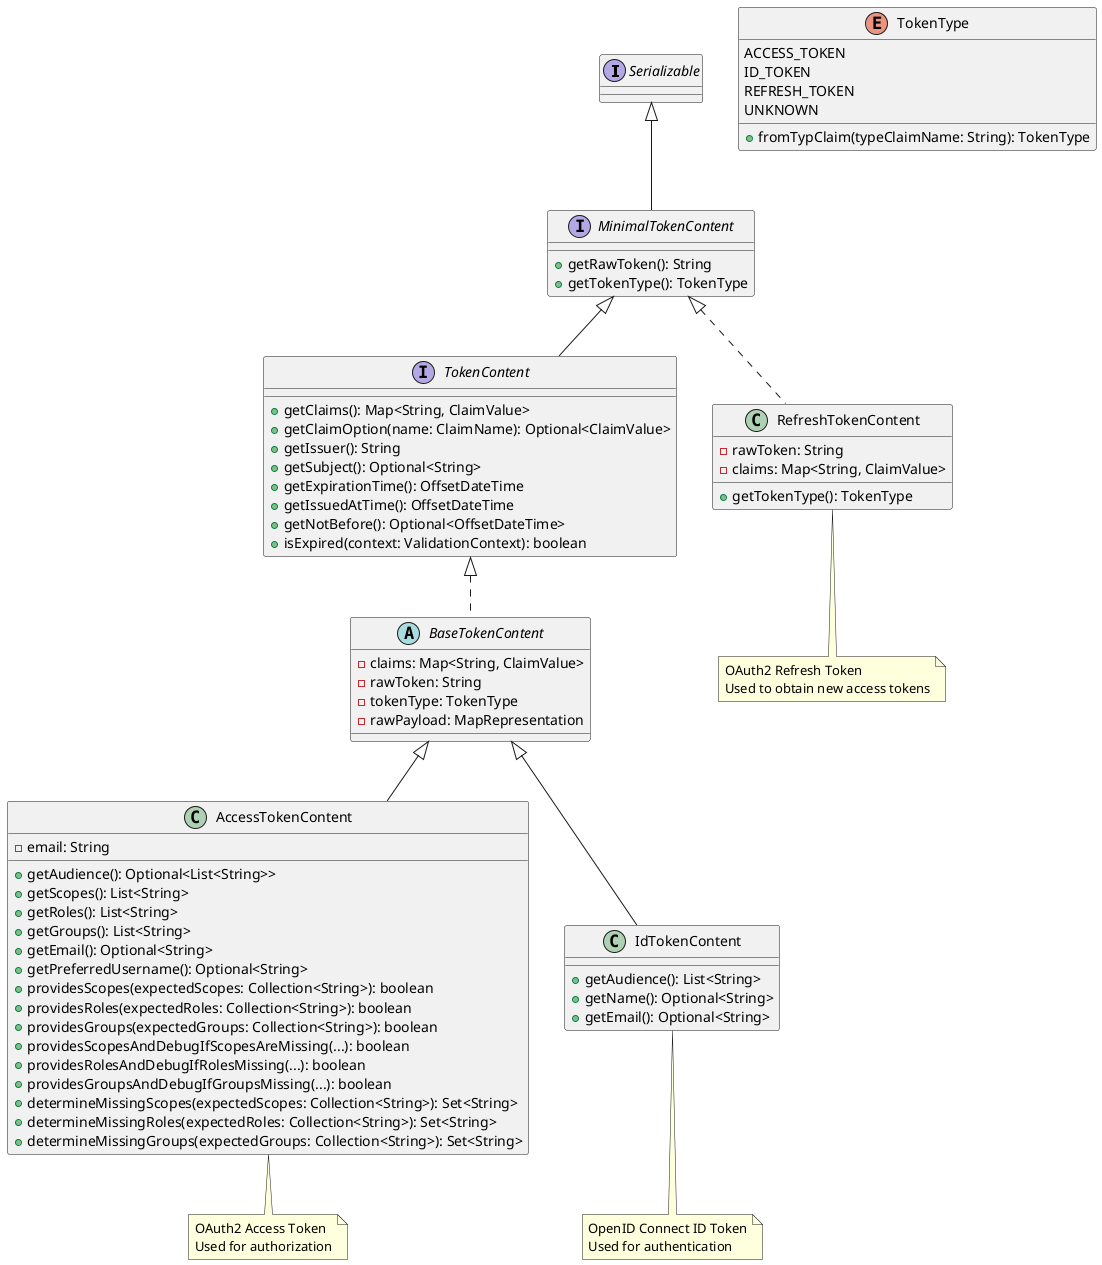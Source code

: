 @startuml

interface "Serializable" as Serializable {
}

interface "MinimalTokenContent" as MinimalTokenContent {
  +getRawToken(): String
  +getTokenType(): TokenType
}

interface "TokenContent" as TokenContent {
  +getClaims(): Map<String, ClaimValue>
  +getClaimOption(name: ClaimName): Optional<ClaimValue>
  +getIssuer(): String
  +getSubject(): Optional<String>
  +getExpirationTime(): OffsetDateTime
  +getIssuedAtTime(): OffsetDateTime
  +getNotBefore(): Optional<OffsetDateTime>
  +isExpired(context: ValidationContext): boolean
}

abstract class "BaseTokenContent" as BaseTokenContent {
  -claims: Map<String, ClaimValue>
  -rawToken: String
  -tokenType: TokenType
  -rawPayload: MapRepresentation
}

class "AccessTokenContent" as AccessTokenContent {
  -email: String
  +getAudience(): Optional<List<String>>
  +getScopes(): List<String>
  +getRoles(): List<String>
  +getGroups(): List<String>
  +getEmail(): Optional<String>
  +getPreferredUsername(): Optional<String>
  +providesScopes(expectedScopes: Collection<String>): boolean
  +providesRoles(expectedRoles: Collection<String>): boolean
  +providesGroups(expectedGroups: Collection<String>): boolean
  +providesScopesAndDebugIfScopesAreMissing(...): boolean
  +providesRolesAndDebugIfRolesMissing(...): boolean
  +providesGroupsAndDebugIfGroupsMissing(...): boolean
  +determineMissingScopes(expectedScopes: Collection<String>): Set<String>
  +determineMissingRoles(expectedRoles: Collection<String>): Set<String>
  +determineMissingGroups(expectedGroups: Collection<String>): Set<String>
}

class "IdTokenContent" as IdTokenContent {
  +getAudience(): List<String>
  +getName(): Optional<String>
  +getEmail(): Optional<String>
}

class "RefreshTokenContent" as RefreshTokenContent {
  -rawToken: String
  -claims: Map<String, ClaimValue>
  +getTokenType(): TokenType
}

enum "TokenType" as TokenType {
  ACCESS_TOKEN
  ID_TOKEN
  REFRESH_TOKEN
  UNKNOWN
  +fromTypClaim(typeClaimName: String): TokenType
}

Serializable <|-- MinimalTokenContent
MinimalTokenContent <|-- TokenContent
TokenContent <|.. BaseTokenContent
MinimalTokenContent <|.. RefreshTokenContent
BaseTokenContent <|-- AccessTokenContent
BaseTokenContent <|-- IdTokenContent

note bottom of AccessTokenContent
  OAuth2 Access Token
  Used for authorization
end note

note bottom of IdTokenContent
  OpenID Connect ID Token
  Used for authentication
end note

note bottom of RefreshTokenContent
  OAuth2 Refresh Token
  Used to obtain new access tokens
end note

@enduml
